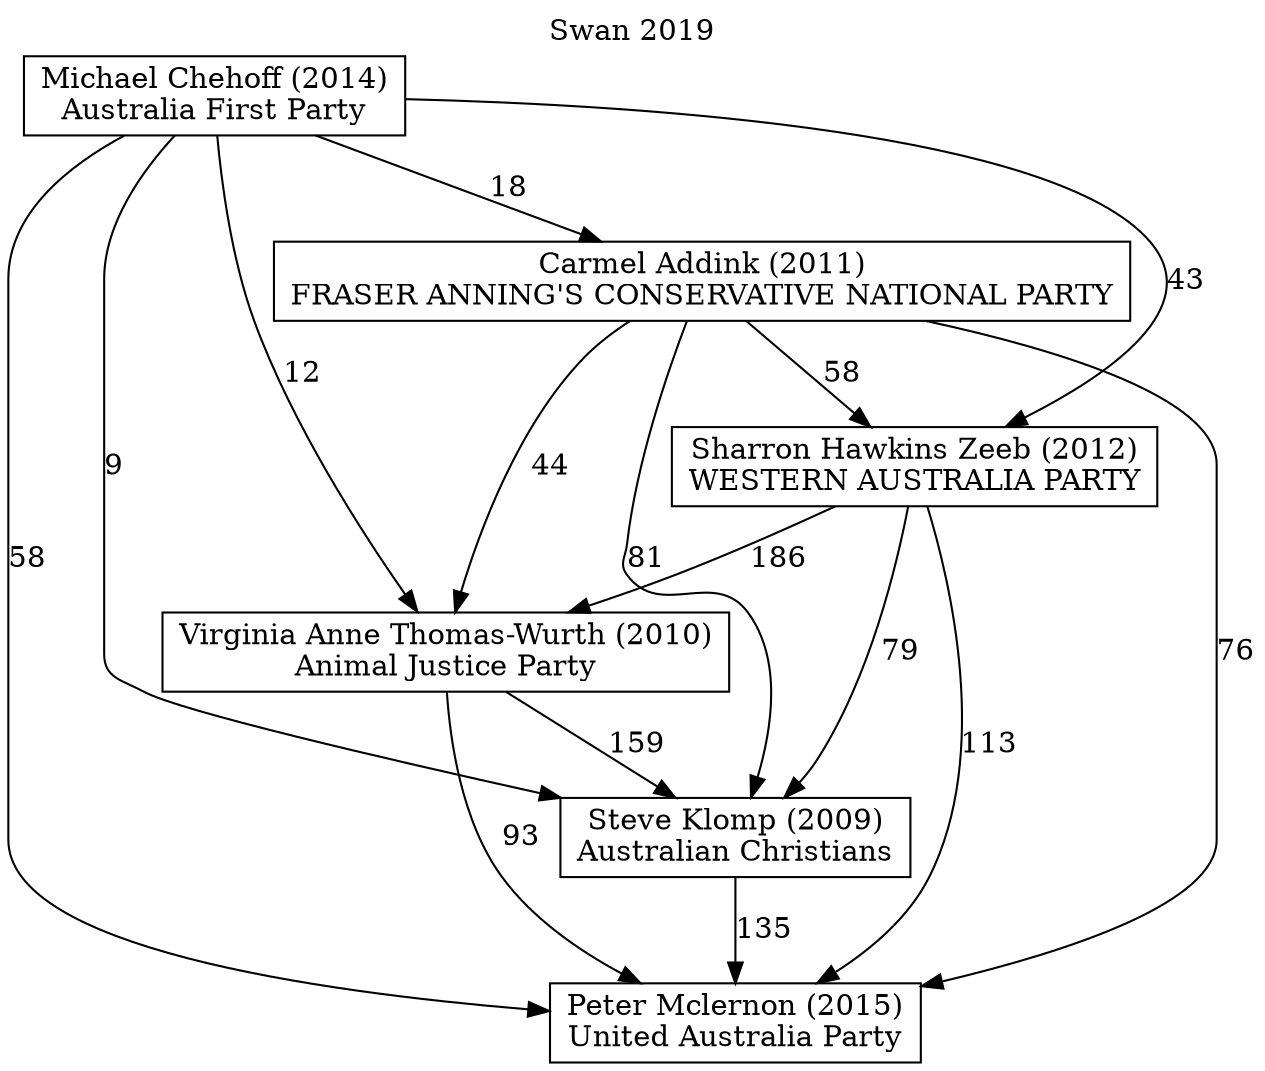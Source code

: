 // House preference flow
digraph "Peter Mclernon (2015)_Swan_2019" {
	graph [label="Swan 2019" labelloc=t mclimit=2]
	node [shape=box]
	"Peter Mclernon (2015)" [label="Peter Mclernon (2015)
United Australia Party"]
	"Steve Klomp (2009)" [label="Steve Klomp (2009)
Australian Christians"]
	"Virginia Anne Thomas-Wurth (2010)" [label="Virginia Anne Thomas-Wurth (2010)
Animal Justice Party"]
	"Sharron Hawkins Zeeb (2012)" [label="Sharron Hawkins Zeeb (2012)
WESTERN AUSTRALIA PARTY"]
	"Carmel Addink (2011)" [label="Carmel Addink (2011)
FRASER ANNING'S CONSERVATIVE NATIONAL PARTY"]
	"Michael Chehoff (2014)" [label="Michael Chehoff (2014)
Australia First Party"]
	"Steve Klomp (2009)" -> "Peter Mclernon (2015)" [label=135]
	"Virginia Anne Thomas-Wurth (2010)" -> "Steve Klomp (2009)" [label=159]
	"Sharron Hawkins Zeeb (2012)" -> "Virginia Anne Thomas-Wurth (2010)" [label=186]
	"Carmel Addink (2011)" -> "Sharron Hawkins Zeeb (2012)" [label=58]
	"Michael Chehoff (2014)" -> "Carmel Addink (2011)" [label=18]
	"Virginia Anne Thomas-Wurth (2010)" -> "Peter Mclernon (2015)" [label=93]
	"Sharron Hawkins Zeeb (2012)" -> "Peter Mclernon (2015)" [label=113]
	"Carmel Addink (2011)" -> "Peter Mclernon (2015)" [label=76]
	"Michael Chehoff (2014)" -> "Peter Mclernon (2015)" [label=58]
	"Michael Chehoff (2014)" -> "Sharron Hawkins Zeeb (2012)" [label=43]
	"Carmel Addink (2011)" -> "Virginia Anne Thomas-Wurth (2010)" [label=44]
	"Michael Chehoff (2014)" -> "Virginia Anne Thomas-Wurth (2010)" [label=12]
	"Sharron Hawkins Zeeb (2012)" -> "Steve Klomp (2009)" [label=79]
	"Carmel Addink (2011)" -> "Steve Klomp (2009)" [label=81]
	"Michael Chehoff (2014)" -> "Steve Klomp (2009)" [label=9]
}
